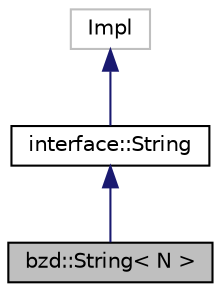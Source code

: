 digraph "bzd::String&lt; N &gt;"
{
  edge [fontname="Helvetica",fontsize="10",labelfontname="Helvetica",labelfontsize="10"];
  node [fontname="Helvetica",fontsize="10",shape=record];
  Node3 [label="bzd::String\< N \>",height=0.2,width=0.4,color="black", fillcolor="grey75", style="filled", fontcolor="black"];
  Node4 -> Node3 [dir="back",color="midnightblue",fontsize="10",style="solid"];
  Node4 [label="interface::String",height=0.2,width=0.4,color="black", fillcolor="white", style="filled",URL="$classbzd_1_1impl_1_1String.html"];
  Node5 -> Node4 [dir="back",color="midnightblue",fontsize="10",style="solid"];
  Node5 [label="Impl",height=0.2,width=0.4,color="grey75", fillcolor="white", style="filled"];
}

